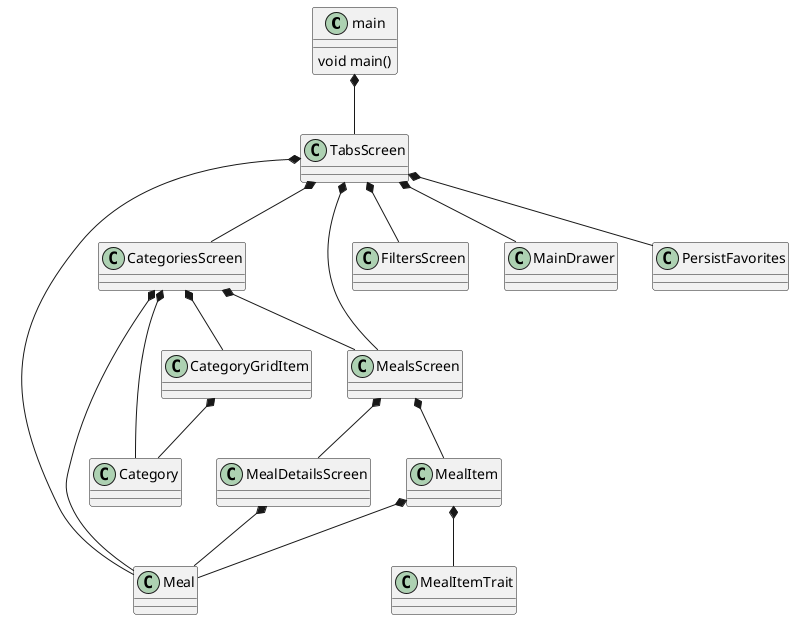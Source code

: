 @startuml

class main {
    void main()
}

main *-- TabsScreen

TabsScreen *-- CategoriesScreen
TabsScreen *-- FiltersScreen
TabsScreen *-- MealsScreen
TabsScreen *-- MainDrawer
TabsScreen *-- Meal
TabsScreen *-- PersistFavorites

CategoriesScreen *-- Meal
CategoriesScreen *-- CategoryGridItem
CategoriesScreen *-- MealsScreen
CategoriesScreen *-- Category

MealsScreen *-- MealDetailsScreen
MealsScreen *-- MealItem

MealDetailsScreen *-- Meal

MealItem *-- MealItemTrait
MealItem *-- Meal

CategoryGridItem *-- Category
@enduml